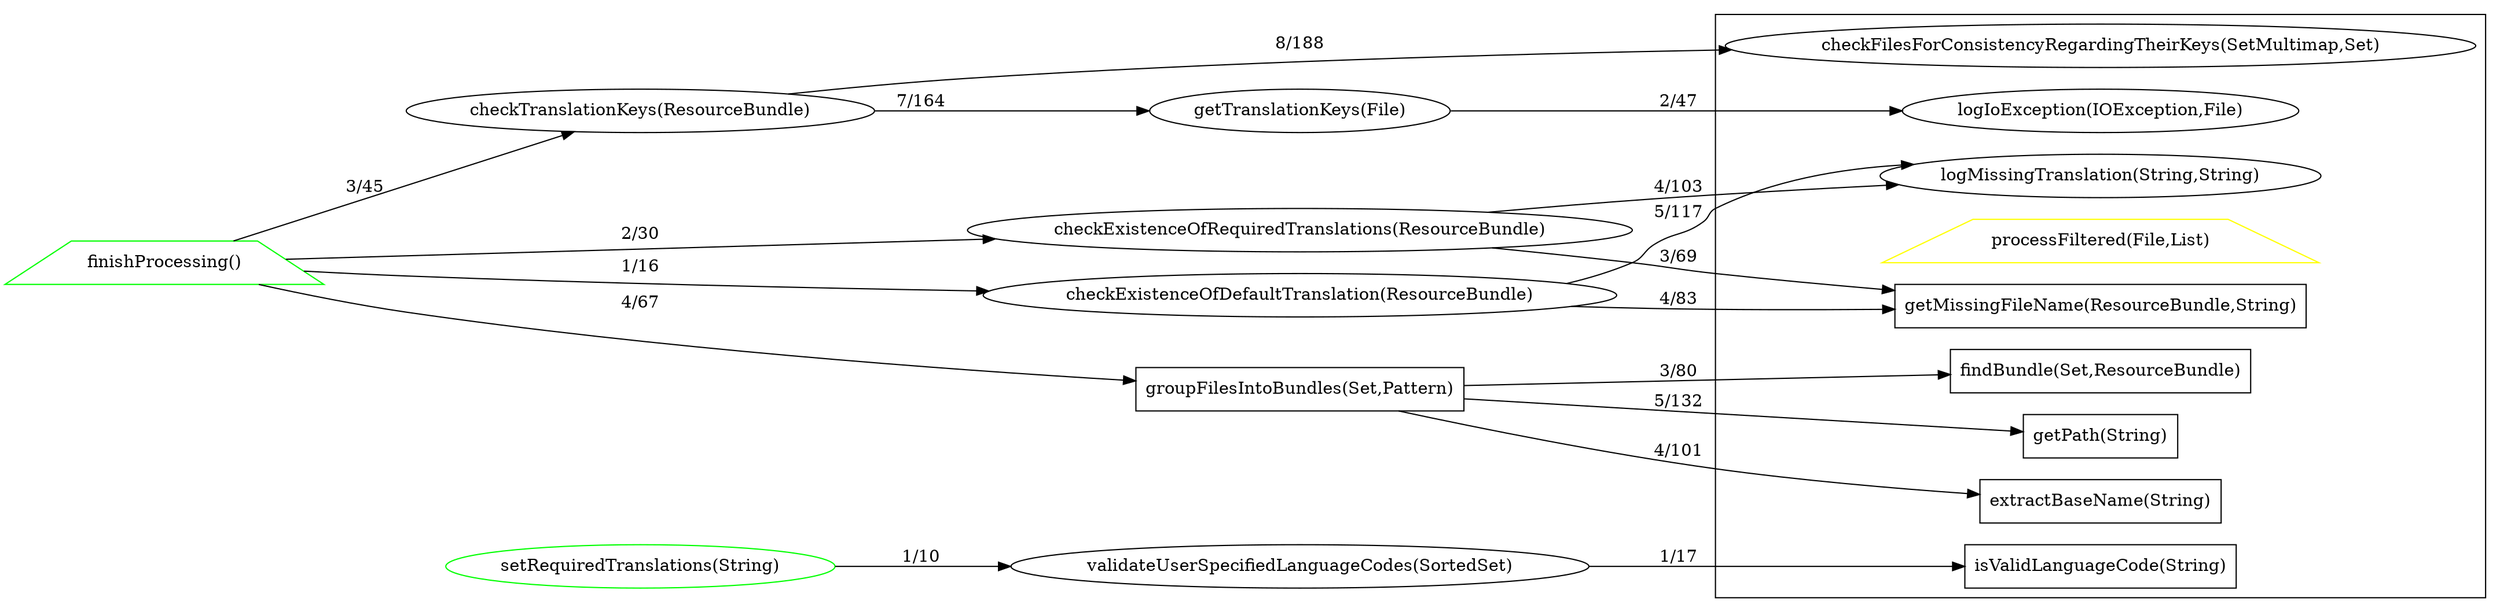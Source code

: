 digraph dependencies {
rankdir = "LR";
subgraph clustersimple {
"logMissingTranslation(String,String)" [ color="#000000ff" ];
"findBundle(Set,ResourceBundle)" [ color="#000000ff" shape="polygon" ];
"logIoException(IOException,File)" [ color="#000000ff" ];
"processFiltered(File,List)" [ color="#ffff00ff" shape="trapezium" ];
"getPath(String)" [ color="#000000ff" shape="polygon" ];
"isValidLanguageCode(String)" [ color="#000000ff" shape="polygon" ];
"extractBaseName(String)" [ color="#000000ff" shape="polygon" ];
"checkFilesForConsistencyRegardingTheirKeys(SetMultimap,Set)" [ color="#000000ff" ];
"getMissingFileName(ResourceBundle,String)" [ color="#000000ff" shape="polygon" ];
}
"checkExistenceOfRequiredTranslations(ResourceBundle)" [ color="#000000ff" ];
"finishProcessing()" [ color="#00ff00ff" shape="trapezium" ];
"setRequiredTranslations(String)" [ color="#00ff00ff" ];
"checkTranslationKeys(ResourceBundle)" [ color="#000000ff" ];
"groupFilesIntoBundles(Set,Pattern)" [ color="#000000ff" shape="polygon" ];
"checkExistenceOfDefaultTranslation(ResourceBundle)" [ color="#000000ff" ];
"validateUserSpecifiedLanguageCodes(SortedSet)" [ color="#000000ff" ];
"getTranslationKeys(File)" [ color="#000000ff" ];
"checkExistenceOfRequiredTranslations(ResourceBundle)" -> "getMissingFileName(ResourceBundle,String)" [ label="3/69" ];
"checkExistenceOfRequiredTranslations(ResourceBundle)" -> "logMissingTranslation(String,String)" [ label="4/103" ];
"finishProcessing()" -> "groupFilesIntoBundles(Set,Pattern)" [ label="4/67" ];
"finishProcessing()" -> "checkExistenceOfDefaultTranslation(ResourceBundle)" [ label="1/16" ];
"finishProcessing()" -> "checkExistenceOfRequiredTranslations(ResourceBundle)" [ label="2/30" ];
"finishProcessing()" -> "checkTranslationKeys(ResourceBundle)" [ label="3/45" ];
"setRequiredTranslations(String)" -> "validateUserSpecifiedLanguageCodes(SortedSet)" [ label="1/10" ];
"checkTranslationKeys(ResourceBundle)" -> "getTranslationKeys(File)" [ label="7/164" ];
"checkTranslationKeys(ResourceBundle)" -> "checkFilesForConsistencyRegardingTheirKeys(SetMultimap,Set)" [ label="8/188" ];
"groupFilesIntoBundles(Set,Pattern)" -> "extractBaseName(String)" [ label="4/101" ];
"groupFilesIntoBundles(Set,Pattern)" -> "getPath(String)" [ label="5/132" ];
"groupFilesIntoBundles(Set,Pattern)" -> "findBundle(Set,ResourceBundle)" [ label="3/80" ];
"checkExistenceOfDefaultTranslation(ResourceBundle)" -> "getMissingFileName(ResourceBundle,String)" [ label="4/83" ];
"checkExistenceOfDefaultTranslation(ResourceBundle)" -> "logMissingTranslation(String,String)" [ label="5/117" ];
"validateUserSpecifiedLanguageCodes(SortedSet)" -> "isValidLanguageCode(String)" [ label="1/17" ];
"getTranslationKeys(File)" -> "logIoException(IOException,File)" [ label="2/47" ];
/*
Legend
Node border color:
    a) GREEN - public
    b) YELLOW - protected
    c) BLACK - private
    d) BLUE - default
Node shape:
    if static - rectangle
    otherwise if override - trapezium
    otherwise if overloaded - triangle
    otherwise ellipse

*/
}